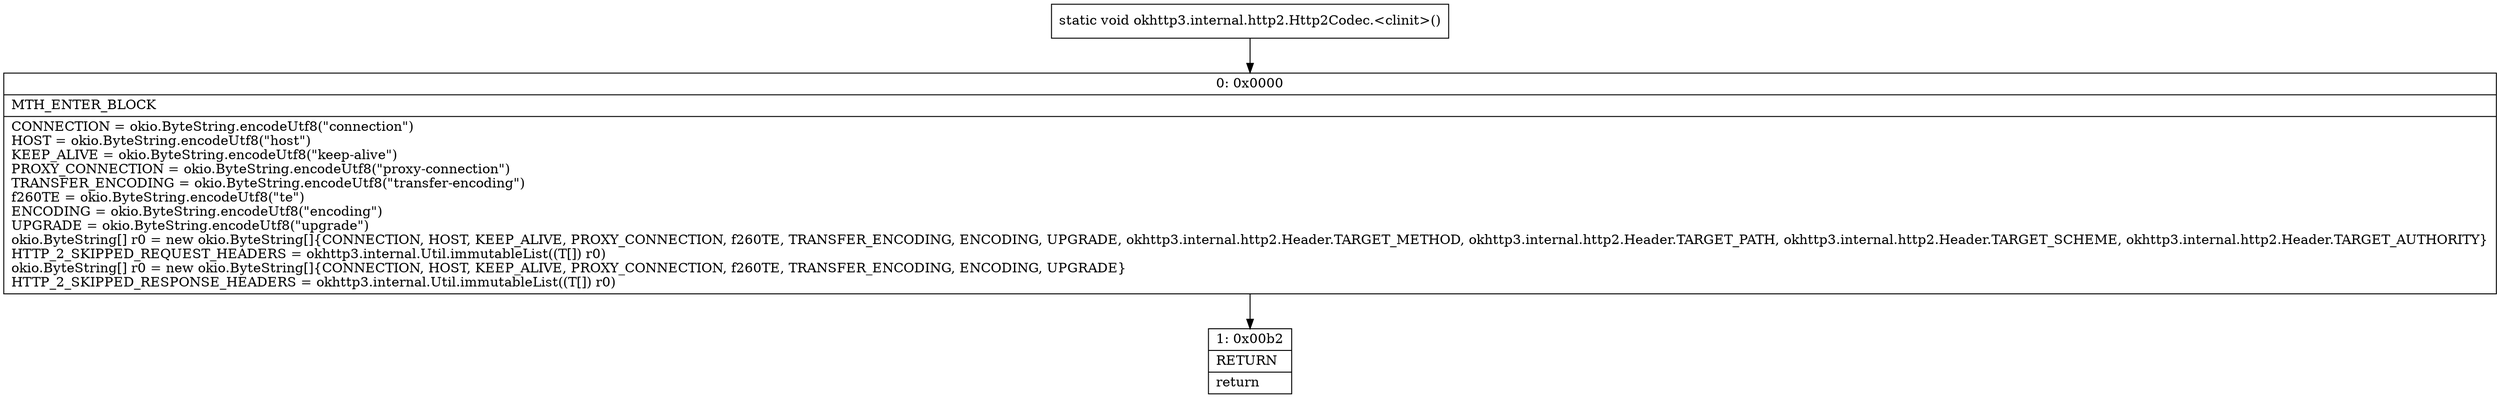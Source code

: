 digraph "CFG forokhttp3.internal.http2.Http2Codec.\<clinit\>()V" {
Node_0 [shape=record,label="{0\:\ 0x0000|MTH_ENTER_BLOCK\l|CONNECTION = okio.ByteString.encodeUtf8(\"connection\")\lHOST = okio.ByteString.encodeUtf8(\"host\")\lKEEP_ALIVE = okio.ByteString.encodeUtf8(\"keep\-alive\")\lPROXY_CONNECTION = okio.ByteString.encodeUtf8(\"proxy\-connection\")\lTRANSFER_ENCODING = okio.ByteString.encodeUtf8(\"transfer\-encoding\")\lf260TE = okio.ByteString.encodeUtf8(\"te\")\lENCODING = okio.ByteString.encodeUtf8(\"encoding\")\lUPGRADE = okio.ByteString.encodeUtf8(\"upgrade\")\lokio.ByteString[] r0 = new okio.ByteString[]\{CONNECTION, HOST, KEEP_ALIVE, PROXY_CONNECTION, f260TE, TRANSFER_ENCODING, ENCODING, UPGRADE, okhttp3.internal.http2.Header.TARGET_METHOD, okhttp3.internal.http2.Header.TARGET_PATH, okhttp3.internal.http2.Header.TARGET_SCHEME, okhttp3.internal.http2.Header.TARGET_AUTHORITY\}\lHTTP_2_SKIPPED_REQUEST_HEADERS = okhttp3.internal.Util.immutableList((T[]) r0)\lokio.ByteString[] r0 = new okio.ByteString[]\{CONNECTION, HOST, KEEP_ALIVE, PROXY_CONNECTION, f260TE, TRANSFER_ENCODING, ENCODING, UPGRADE\}\lHTTP_2_SKIPPED_RESPONSE_HEADERS = okhttp3.internal.Util.immutableList((T[]) r0)\l}"];
Node_1 [shape=record,label="{1\:\ 0x00b2|RETURN\l|return\l}"];
MethodNode[shape=record,label="{static void okhttp3.internal.http2.Http2Codec.\<clinit\>() }"];
MethodNode -> Node_0;
Node_0 -> Node_1;
}

